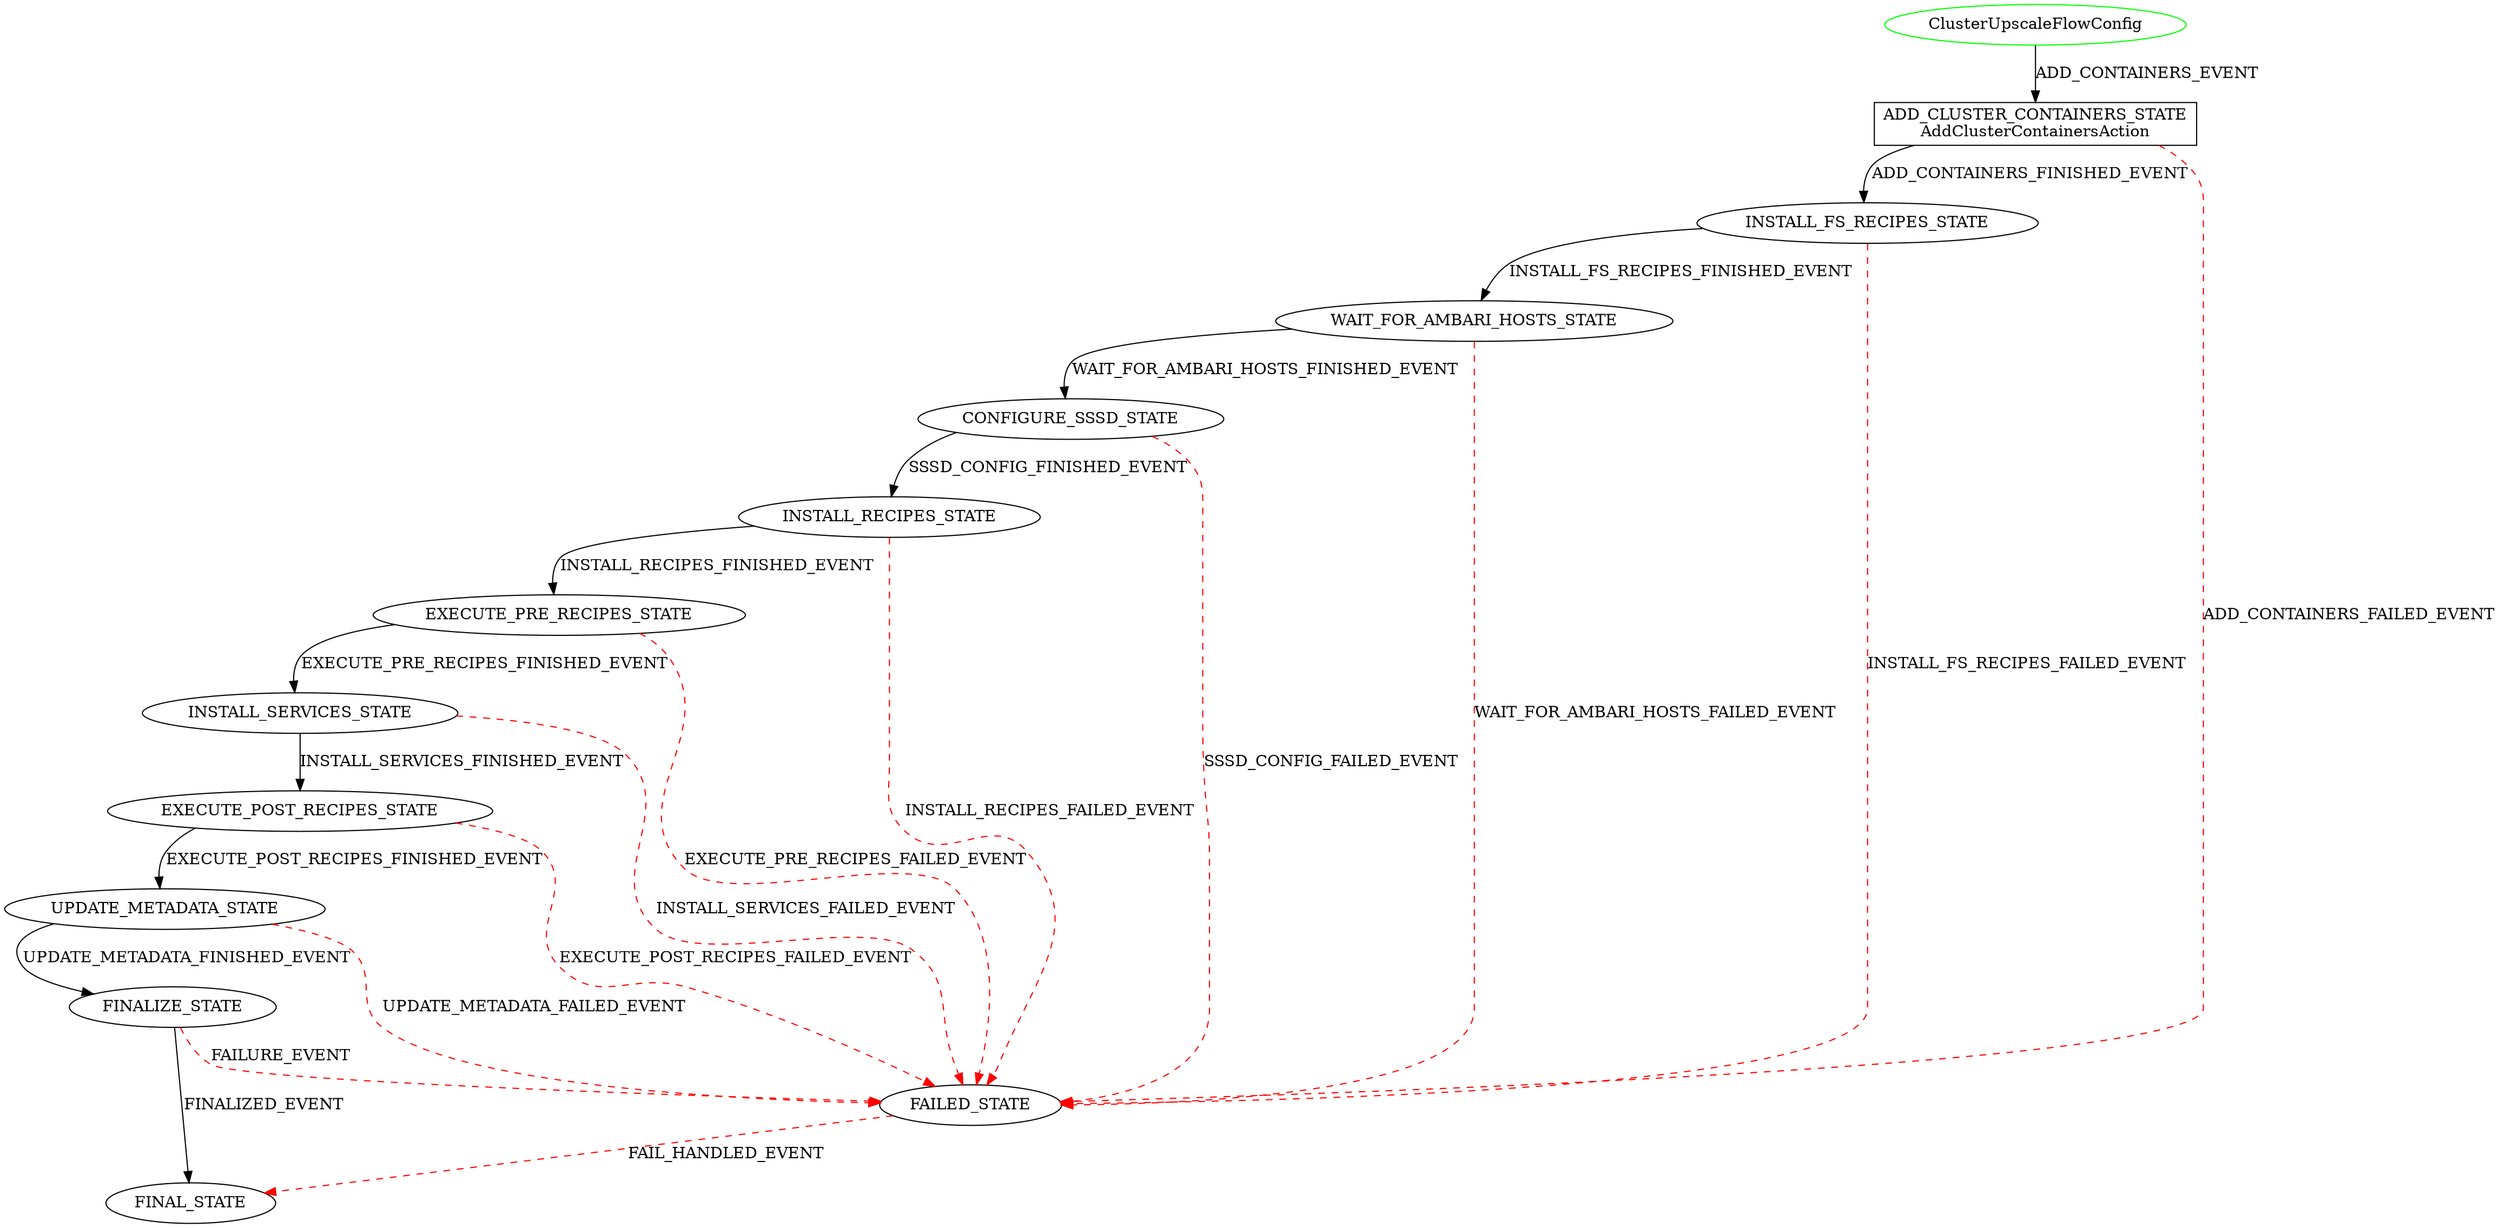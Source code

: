 digraph {
INIT_STATE [label="ClusterUpscaleFlowConfig" shape=ellipse color=green];
ADD_CLUSTER_CONTAINERS_STATE [label="ADD_CLUSTER_CONTAINERS_STATE\nAddClusterContainersAction" shape=rect color=black];
INIT_STATE -> ADD_CLUSTER_CONTAINERS_STATE [label="ADD_CONTAINERS_EVENT" color=black style=solid];
ADD_CLUSTER_CONTAINERS_STATE -> INSTALL_FS_RECIPES_STATE [label="ADD_CONTAINERS_FINISHED_EVENT" color=black style=solid];
ADD_CLUSTER_CONTAINERS_STATE -> FAILED_STATE [label="ADD_CONTAINERS_FAILED_EVENT" color=red style=dashed];
FAILED_STATE -> FINAL_STATE [label="FAIL_HANDLED_EVENT" color=red style=dashed];
INSTALL_FS_RECIPES_STATE -> WAIT_FOR_AMBARI_HOSTS_STATE [label="INSTALL_FS_RECIPES_FINISHED_EVENT" color=black style=solid];
INSTALL_FS_RECIPES_STATE -> FAILED_STATE [label="INSTALL_FS_RECIPES_FAILED_EVENT" color=red style=dashed];
WAIT_FOR_AMBARI_HOSTS_STATE -> CONFIGURE_SSSD_STATE [label="WAIT_FOR_AMBARI_HOSTS_FINISHED_EVENT" color=black style=solid];
WAIT_FOR_AMBARI_HOSTS_STATE -> FAILED_STATE [label="WAIT_FOR_AMBARI_HOSTS_FAILED_EVENT" color=red style=dashed];
CONFIGURE_SSSD_STATE -> INSTALL_RECIPES_STATE [label="SSSD_CONFIG_FINISHED_EVENT" color=black style=solid];
CONFIGURE_SSSD_STATE -> FAILED_STATE [label="SSSD_CONFIG_FAILED_EVENT" color=red style=dashed];
INSTALL_RECIPES_STATE -> EXECUTE_PRE_RECIPES_STATE [label="INSTALL_RECIPES_FINISHED_EVENT" color=black style=solid];
INSTALL_RECIPES_STATE -> FAILED_STATE [label="INSTALL_RECIPES_FAILED_EVENT" color=red style=dashed];
EXECUTE_PRE_RECIPES_STATE -> INSTALL_SERVICES_STATE [label="EXECUTE_PRE_RECIPES_FINISHED_EVENT" color=black style=solid];
EXECUTE_PRE_RECIPES_STATE -> FAILED_STATE [label="EXECUTE_PRE_RECIPES_FAILED_EVENT" color=red style=dashed];
INSTALL_SERVICES_STATE -> EXECUTE_POST_RECIPES_STATE [label="INSTALL_SERVICES_FINISHED_EVENT" color=black style=solid];
INSTALL_SERVICES_STATE -> FAILED_STATE [label="INSTALL_SERVICES_FAILED_EVENT" color=red style=dashed];
EXECUTE_POST_RECIPES_STATE -> UPDATE_METADATA_STATE [label="EXECUTE_POST_RECIPES_FINISHED_EVENT" color=black style=solid];
EXECUTE_POST_RECIPES_STATE -> FAILED_STATE [label="EXECUTE_POST_RECIPES_FAILED_EVENT" color=red style=dashed];
UPDATE_METADATA_STATE -> FINALIZE_STATE [label="UPDATE_METADATA_FINISHED_EVENT" color=black style=solid];
UPDATE_METADATA_STATE -> FAILED_STATE [label="UPDATE_METADATA_FAILED_EVENT" color=red style=dashed];
FINALIZE_STATE -> FINAL_STATE [label="FINALIZED_EVENT" color=black style=solid];
FINALIZE_STATE -> FAILED_STATE [label="FAILURE_EVENT" color=red style=dashed];
}